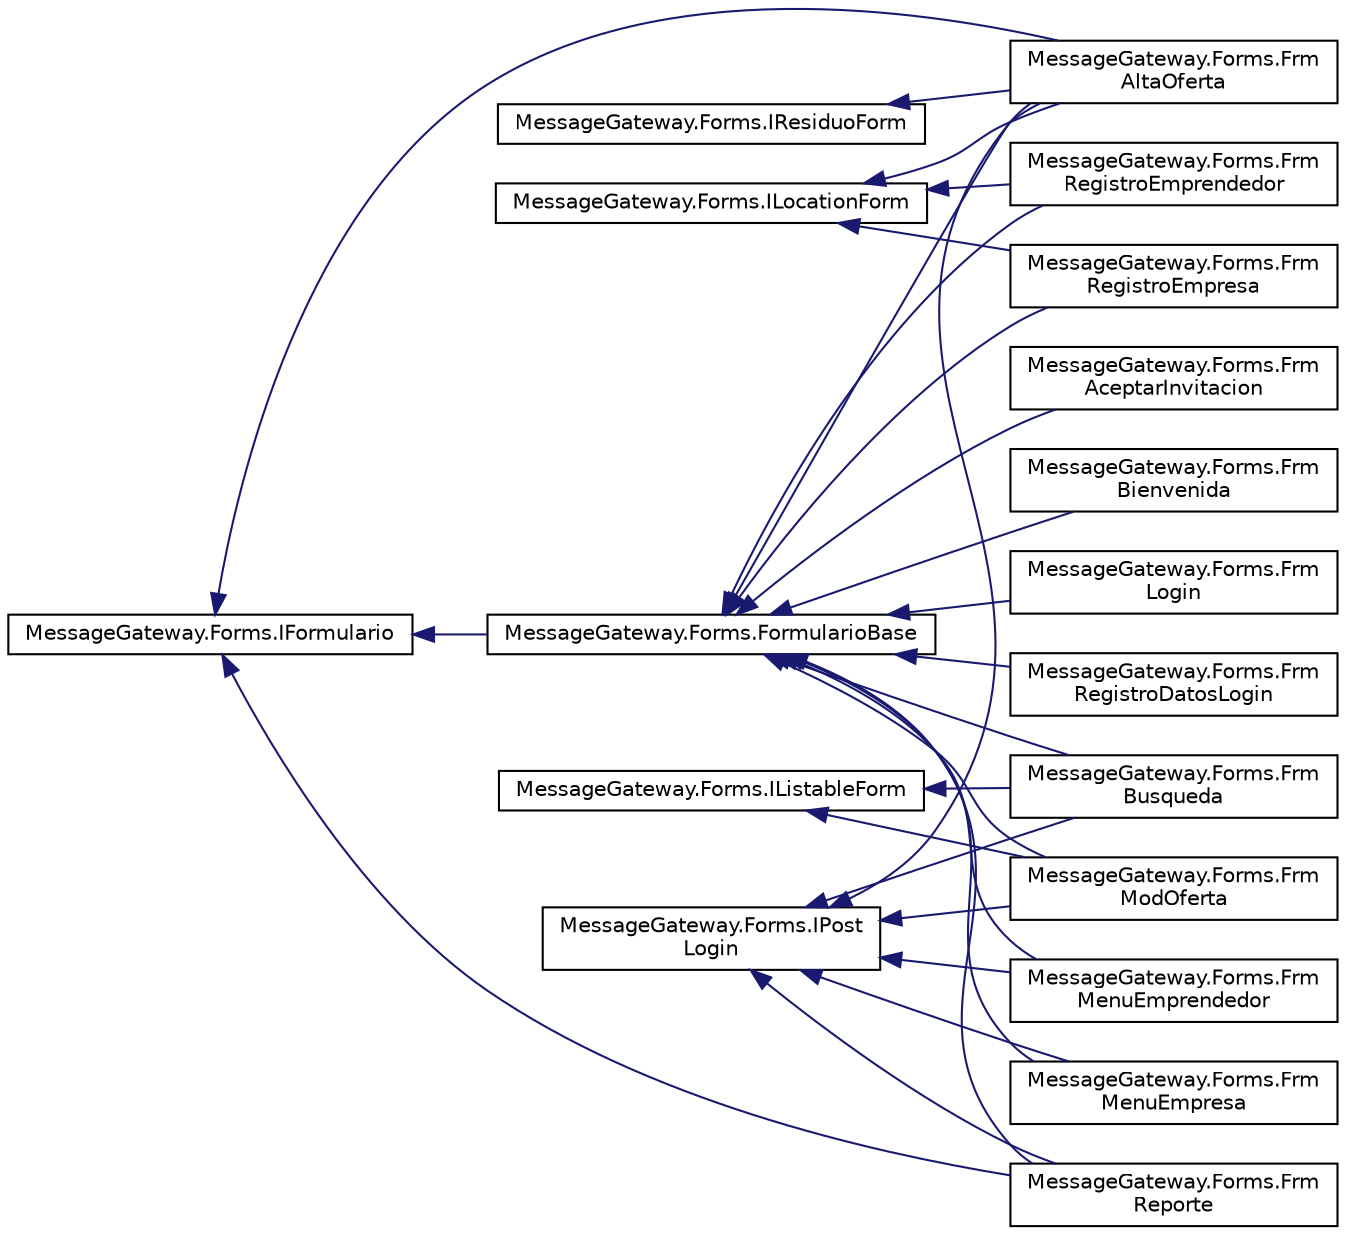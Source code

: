 digraph "Representación gráfica de la clase"
{
 // INTERACTIVE_SVG=YES
 // LATEX_PDF_SIZE
  edge [fontname="Helvetica",fontsize="10",labelfontname="Helvetica",labelfontsize="10"];
  node [fontname="Helvetica",fontsize="10",shape=record];
  rankdir="LR";
  Node0 [label="MessageGateway.Forms.IFormulario",height=0.2,width=0.4,color="black", fillcolor="white", style="filled",URL="$interfaceMessageGateway_1_1Forms_1_1IFormulario.html",tooltip="Interfaz que engloba todos los forularios y sus metodos principales."];
  Node0 -> Node1 [dir="back",color="midnightblue",fontsize="10",style="solid",fontname="Helvetica"];
  Node1 [label="MessageGateway.Forms.FormularioBase",height=0.2,width=0.4,color="black", fillcolor="white", style="filled",URL="$classMessageGateway_1_1Forms_1_1FormularioBase.html",tooltip="Superclase para todos los formularios."];
  Node1 -> Node2 [dir="back",color="midnightblue",fontsize="10",style="solid",fontname="Helvetica"];
  Node2 [label="MessageGateway.Forms.Frm\lAceptarInvitacion",height=0.2,width=0.4,color="black", fillcolor="white", style="filled",URL="$classMessageGateway_1_1Forms_1_1FrmAceptarInvitacion.html",tooltip="Formulario que regula las invitaciones hechas por los admins."];
  Node1 -> Node3 [dir="back",color="midnightblue",fontsize="10",style="solid",fontname="Helvetica"];
  Node3 [label="MessageGateway.Forms.Frm\lAltaOferta",height=0.2,width=0.4,color="black", fillcolor="white", style="filled",URL="$classMessageGateway_1_1Forms_1_1FrmAltaOferta.html",tooltip="Formulario que recopilara la información necesaria para crear una publicacion."];
  Node1 -> Node4 [dir="back",color="midnightblue",fontsize="10",style="solid",fontname="Helvetica"];
  Node4 [label="MessageGateway.Forms.Frm\lBienvenida",height=0.2,width=0.4,color="black", fillcolor="white", style="filled",URL="$classMessageGateway_1_1Forms_1_1FrmBienvenida.html",tooltip="Primer formulario del chat, lleva al inicio de sesion, invitacion o registro."];
  Node1 -> Node5 [dir="back",color="midnightblue",fontsize="10",style="solid",fontname="Helvetica"];
  Node5 [label="MessageGateway.Forms.Frm\lBusqueda",height=0.2,width=0.4,color="black", fillcolor="white", style="filled",URL="$classMessageGateway_1_1Forms_1_1FrmBusqueda.html",tooltip="Formulario que recopilara la información necesaria para buscar las ofertas según los filtros."];
  Node1 -> Node6 [dir="back",color="midnightblue",fontsize="10",style="solid",fontname="Helvetica"];
  Node6 [label="MessageGateway.Forms.Frm\lLogin",height=0.2,width=0.4,color="black", fillcolor="white", style="filled",URL="$classMessageGateway_1_1Forms_1_1FrmLogin.html",tooltip="Formulario que engloba el inicio de sesión."];
  Node1 -> Node7 [dir="back",color="midnightblue",fontsize="10",style="solid",fontname="Helvetica"];
  Node7 [label="MessageGateway.Forms.Frm\lMenuEmprendedor",height=0.2,width=0.4,color="black", fillcolor="white", style="filled",URL="$classMessageGateway_1_1Forms_1_1FrmMenuEmprendedor.html",tooltip="Primer formulario del chat luego del login o el registro de un emprendedor."];
  Node1 -> Node8 [dir="back",color="midnightblue",fontsize="10",style="solid",fontname="Helvetica"];
  Node8 [label="MessageGateway.Forms.Frm\lMenuEmpresa",height=0.2,width=0.4,color="black", fillcolor="white", style="filled",URL="$classMessageGateway_1_1Forms_1_1FrmMenuEmpresa.html",tooltip="Primer formulario del chat luego del login o el registro de una empresa."];
  Node1 -> Node9 [dir="back",color="midnightblue",fontsize="10",style="solid",fontname="Helvetica"];
  Node9 [label="MessageGateway.Forms.Frm\lModOferta",height=0.2,width=0.4,color="black", fillcolor="white", style="filled",URL="$classMessageGateway_1_1Forms_1_1FrmModOferta.html",tooltip="Formulario que buscara las ofertas de la empresa y permite cambiarlas en la base de datos."];
  Node1 -> Node10 [dir="back",color="midnightblue",fontsize="10",style="solid",fontname="Helvetica"];
  Node10 [label="MessageGateway.Forms.Frm\lRegistroDatosLogin",height=0.2,width=0.4,color="black", fillcolor="white", style="filled",URL="$classMessageGateway_1_1Forms_1_1FrmRegistroDatosLogin.html",tooltip="Formulario que engloba la creacion de un datosLogin nuevo."];
  Node1 -> Node11 [dir="back",color="midnightblue",fontsize="10",style="solid",fontname="Helvetica"];
  Node11 [label="MessageGateway.Forms.Frm\lRegistroEmprendedor",height=0.2,width=0.4,color="black", fillcolor="white", style="filled",URL="$classMessageGateway_1_1Forms_1_1FrmRegistroEmprendedor.html",tooltip="Formulario que recopilara la información necesaria para registrar un emprendedor."];
  Node1 -> Node12 [dir="back",color="midnightblue",fontsize="10",style="solid",fontname="Helvetica"];
  Node12 [label="MessageGateway.Forms.Frm\lRegistroEmpresa",height=0.2,width=0.4,color="black", fillcolor="white", style="filled",URL="$classMessageGateway_1_1Forms_1_1FrmRegistroEmpresa.html",tooltip="Formulario que engloba la creacion de una empresa."];
  Node1 -> Node13 [dir="back",color="midnightblue",fontsize="10",style="solid",fontname="Helvetica"];
  Node13 [label="MessageGateway.Forms.Frm\lReporte",height=0.2,width=0.4,color="black", fillcolor="white", style="filled",URL="$classMessageGateway_1_1Forms_1_1FrmReporte.html",tooltip="Formulario que recopila la información para poder crear un reporte."];
  Node0 -> Node3 [dir="back",color="midnightblue",fontsize="10",style="solid",fontname="Helvetica"];
  Node0 -> Node13 [dir="back",color="midnightblue",fontsize="10",style="solid",fontname="Helvetica"];
  Node33 [label="MessageGateway.Forms.IListableForm",height=0.2,width=0.4,color="black", fillcolor="white", style="filled",URL="$interfaceMessageGateway_1_1Forms_1_1IListableForm.html",tooltip="Interfaz para las publicaciones filtradas."];
  Node33 -> Node5 [dir="back",color="midnightblue",fontsize="10",style="solid",fontname="Helvetica"];
  Node33 -> Node9 [dir="back",color="midnightblue",fontsize="10",style="solid",fontname="Helvetica"];
  Node34 [label="MessageGateway.Forms.ILocationForm",height=0.2,width=0.4,color="black", fillcolor="white", style="filled",URL="$interfaceMessageGateway_1_1Forms_1_1ILocationForm.html",tooltip="Interfaz que engloba todos los formularios que necesitan una instancia de Location."];
  Node34 -> Node3 [dir="back",color="midnightblue",fontsize="10",style="solid",fontname="Helvetica"];
  Node34 -> Node11 [dir="back",color="midnightblue",fontsize="10",style="solid",fontname="Helvetica"];
  Node34 -> Node12 [dir="back",color="midnightblue",fontsize="10",style="solid",fontname="Helvetica"];
  Node72 [label="MessageGateway.Forms.IPost\lLogin",height=0.2,width=0.4,color="black", fillcolor="white", style="filled",URL="$interfaceMessageGateway_1_1Forms_1_1IPostLogin.html",tooltip="Interfaz para condicionar y controlar que despues del login no se pierda referencia al IUsuario vincu..."];
  Node72 -> Node3 [dir="back",color="midnightblue",fontsize="10",style="solid",fontname="Helvetica"];
  Node72 -> Node5 [dir="back",color="midnightblue",fontsize="10",style="solid",fontname="Helvetica"];
  Node72 -> Node7 [dir="back",color="midnightblue",fontsize="10",style="solid",fontname="Helvetica"];
  Node72 -> Node8 [dir="back",color="midnightblue",fontsize="10",style="solid",fontname="Helvetica"];
  Node72 -> Node9 [dir="back",color="midnightblue",fontsize="10",style="solid",fontname="Helvetica"];
  Node72 -> Node13 [dir="back",color="midnightblue",fontsize="10",style="solid",fontname="Helvetica"];
  Node75 [label="MessageGateway.Forms.IResiduoForm",height=0.2,width=0.4,color="black", fillcolor="white", style="filled",URL="$interfaceMessageGateway_1_1Forms_1_1IResiduoForm.html",tooltip="Interfaz que engloba los formularios que necesitan de un residuo."];
  Node75 -> Node3 [dir="back",color="midnightblue",fontsize="10",style="solid",fontname="Helvetica"];
}
